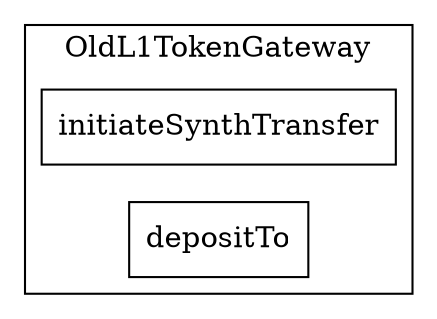strict digraph {
rankdir="LR"
node [shape=box]
subgraph cluster_47_OldL1TokenGateway {
label = "OldL1TokenGateway"
"47_initiateSynthTransfer" [label="initiateSynthTransfer"]
"47_depositTo" [label="depositTo"]
}subgraph cluster_solidity {
label = "[Solidity]"
}
}